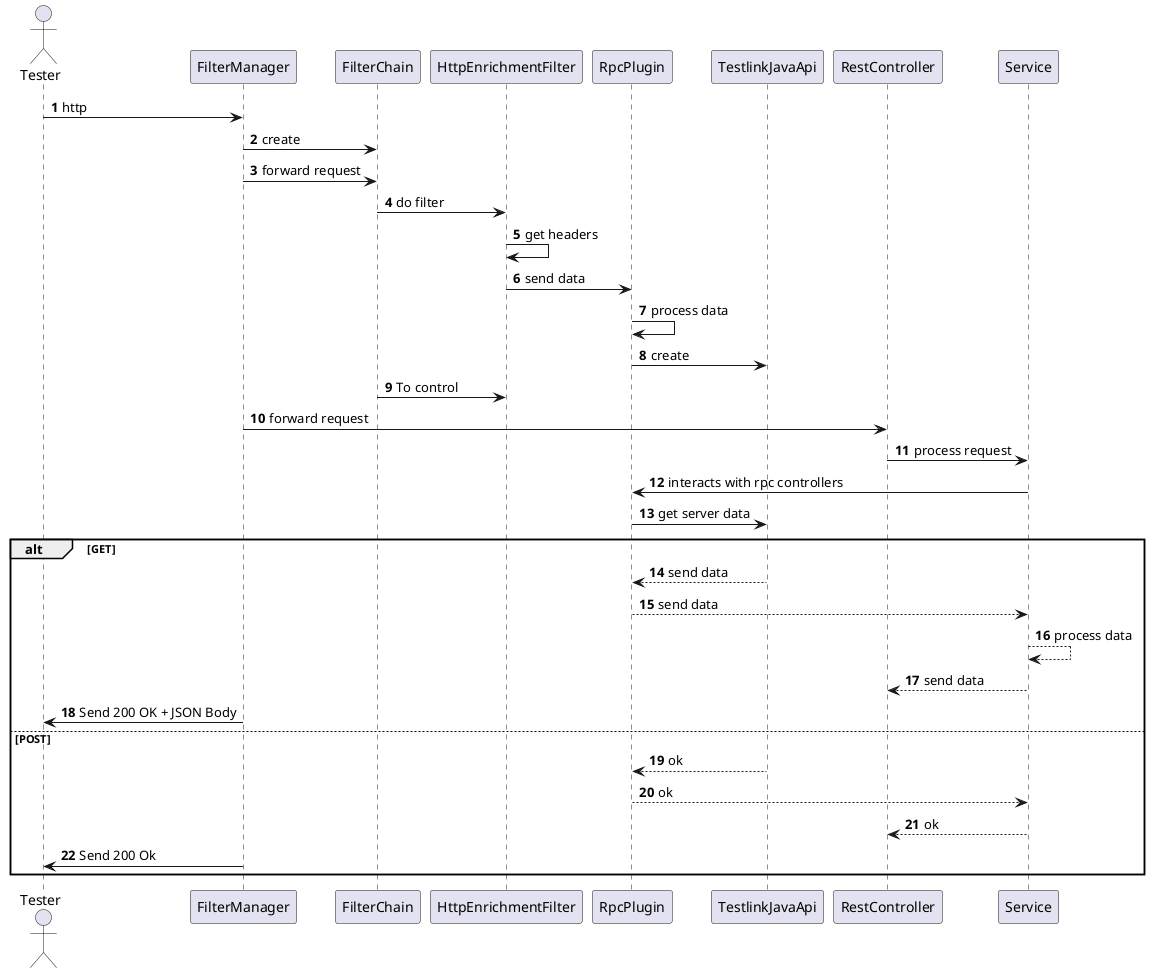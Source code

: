 @startuml Design View - Enrichment
autonumber
actor Tester

Tester -> FilterManager : http
FilterManager -> FilterChain : create
FilterManager -> FilterChain : forward request
FilterChain -> HttpEnrichmentFilter : do filter
HttpEnrichmentFilter -> HttpEnrichmentFilter : get headers
HttpEnrichmentFilter -> RpcPlugin : send data
RpcPlugin -> RpcPlugin : process data
RpcPlugin -> TestlinkJavaApi : create
FilterChain -> HttpEnrichmentFilter : To control


FilterManager -> RestController : forward request
RestController -> Service : process request
Service -> RpcPlugin : interacts with rpc controllers
RpcPlugin -> TestlinkJavaApi : get server data

alt GET
    TestlinkJavaApi --> RpcPlugin : send data
    RpcPlugin --> Service : send data
    Service --> Service : process data
    Service --> RestController : send data
    FilterManager -> Tester : Send 200 OK + JSON Body
else POST
    TestlinkJavaApi --> RpcPlugin : ok
    RpcPlugin --> Service : ok
    Service --> RestController : ok
    FilterManager -> Tester : Send 200 Ok
end

@enduml